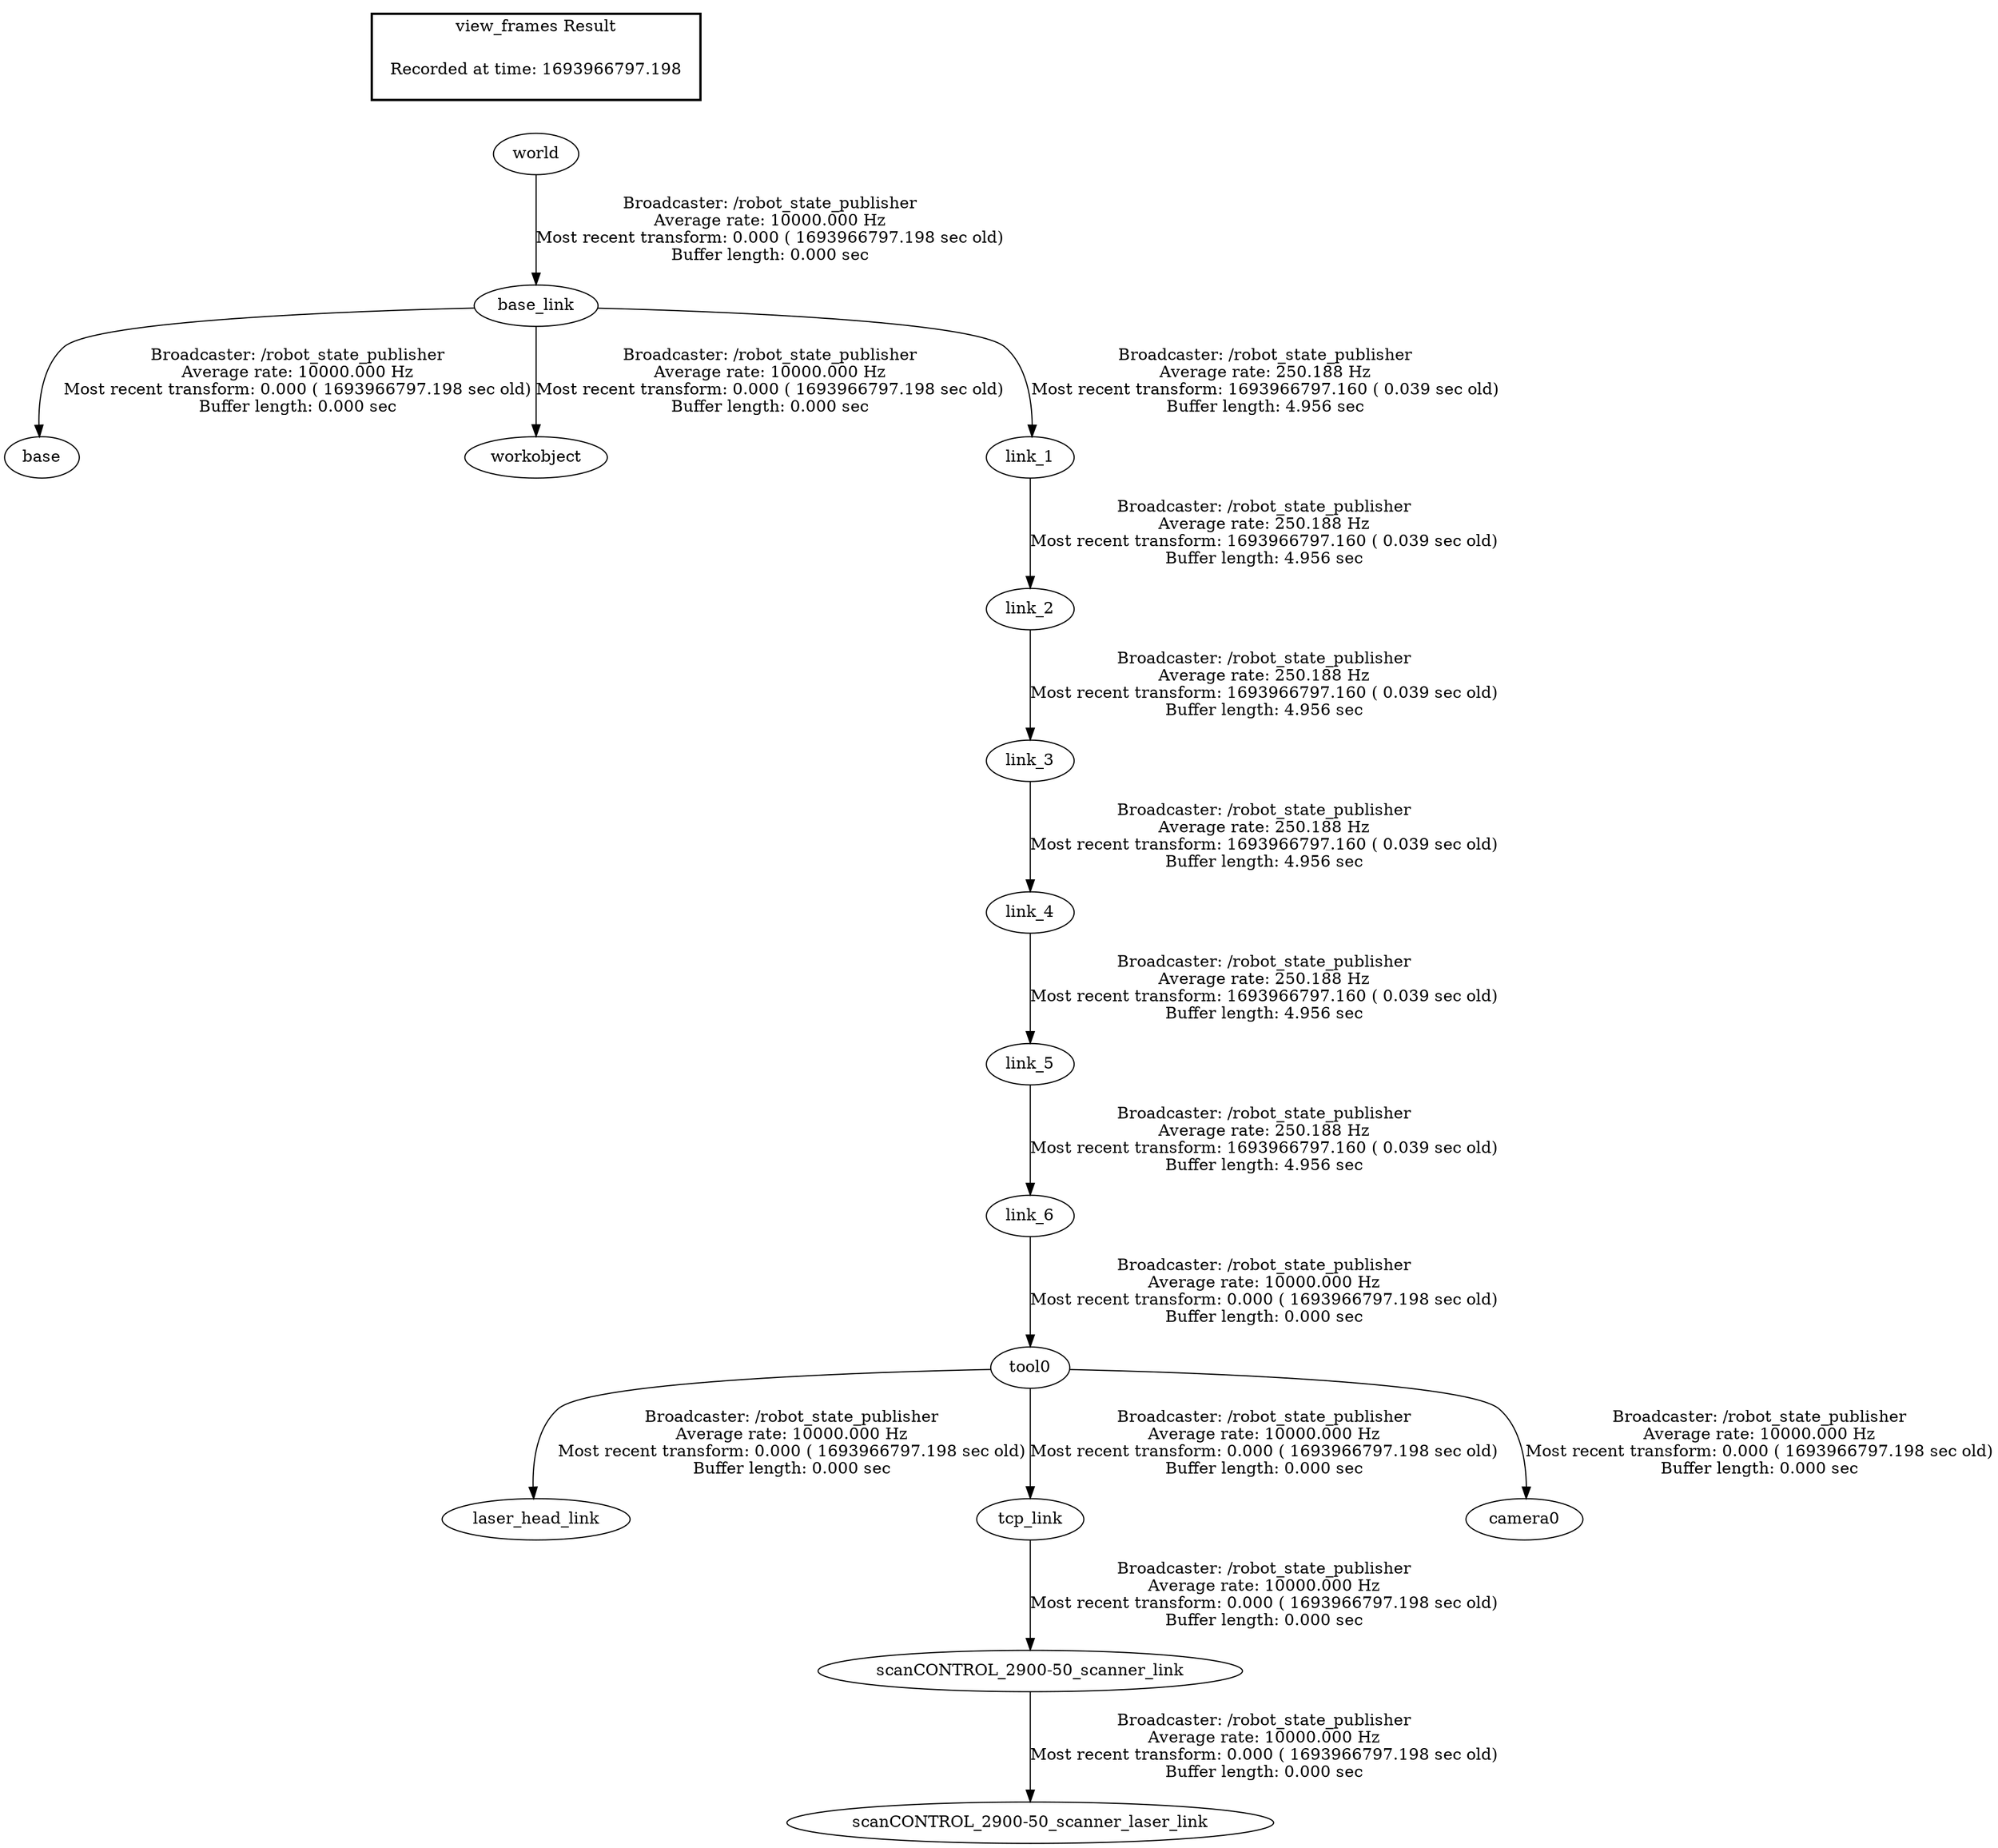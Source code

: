 digraph G {
"base_link" -> "base"[label="Broadcaster: /robot_state_publisher\nAverage rate: 10000.000 Hz\nMost recent transform: 0.000 ( 1693966797.198 sec old)\nBuffer length: 0.000 sec\n"];
"world" -> "base_link"[label="Broadcaster: /robot_state_publisher\nAverage rate: 10000.000 Hz\nMost recent transform: 0.000 ( 1693966797.198 sec old)\nBuffer length: 0.000 sec\n"];
"link_6" -> "tool0"[label="Broadcaster: /robot_state_publisher\nAverage rate: 10000.000 Hz\nMost recent transform: 0.000 ( 1693966797.198 sec old)\nBuffer length: 0.000 sec\n"];
"link_5" -> "link_6"[label="Broadcaster: /robot_state_publisher\nAverage rate: 250.188 Hz\nMost recent transform: 1693966797.160 ( 0.039 sec old)\nBuffer length: 4.956 sec\n"];
"tool0" -> "laser_head_link"[label="Broadcaster: /robot_state_publisher\nAverage rate: 10000.000 Hz\nMost recent transform: 0.000 ( 1693966797.198 sec old)\nBuffer length: 0.000 sec\n"];
"tcp_link" -> "scanCONTROL_2900-50_scanner_link"[label="Broadcaster: /robot_state_publisher\nAverage rate: 10000.000 Hz\nMost recent transform: 0.000 ( 1693966797.198 sec old)\nBuffer length: 0.000 sec\n"];
"tool0" -> "tcp_link"[label="Broadcaster: /robot_state_publisher\nAverage rate: 10000.000 Hz\nMost recent transform: 0.000 ( 1693966797.198 sec old)\nBuffer length: 0.000 sec\n"];
"scanCONTROL_2900-50_scanner_link" -> "scanCONTROL_2900-50_scanner_laser_link"[label="Broadcaster: /robot_state_publisher\nAverage rate: 10000.000 Hz\nMost recent transform: 0.000 ( 1693966797.198 sec old)\nBuffer length: 0.000 sec\n"];
"tool0" -> "camera0"[label="Broadcaster: /robot_state_publisher\nAverage rate: 10000.000 Hz\nMost recent transform: 0.000 ( 1693966797.198 sec old)\nBuffer length: 0.000 sec\n"];
"base_link" -> "workobject"[label="Broadcaster: /robot_state_publisher\nAverage rate: 10000.000 Hz\nMost recent transform: 0.000 ( 1693966797.198 sec old)\nBuffer length: 0.000 sec\n"];
"base_link" -> "link_1"[label="Broadcaster: /robot_state_publisher\nAverage rate: 250.188 Hz\nMost recent transform: 1693966797.160 ( 0.039 sec old)\nBuffer length: 4.956 sec\n"];
"link_1" -> "link_2"[label="Broadcaster: /robot_state_publisher\nAverage rate: 250.188 Hz\nMost recent transform: 1693966797.160 ( 0.039 sec old)\nBuffer length: 4.956 sec\n"];
"link_2" -> "link_3"[label="Broadcaster: /robot_state_publisher\nAverage rate: 250.188 Hz\nMost recent transform: 1693966797.160 ( 0.039 sec old)\nBuffer length: 4.956 sec\n"];
"link_3" -> "link_4"[label="Broadcaster: /robot_state_publisher\nAverage rate: 250.188 Hz\nMost recent transform: 1693966797.160 ( 0.039 sec old)\nBuffer length: 4.956 sec\n"];
"link_4" -> "link_5"[label="Broadcaster: /robot_state_publisher\nAverage rate: 250.188 Hz\nMost recent transform: 1693966797.160 ( 0.039 sec old)\nBuffer length: 4.956 sec\n"];
edge [style=invis];
 subgraph cluster_legend { style=bold; color=black; label ="view_frames Result";
"Recorded at time: 1693966797.198"[ shape=plaintext ] ;
 }->"world";
}